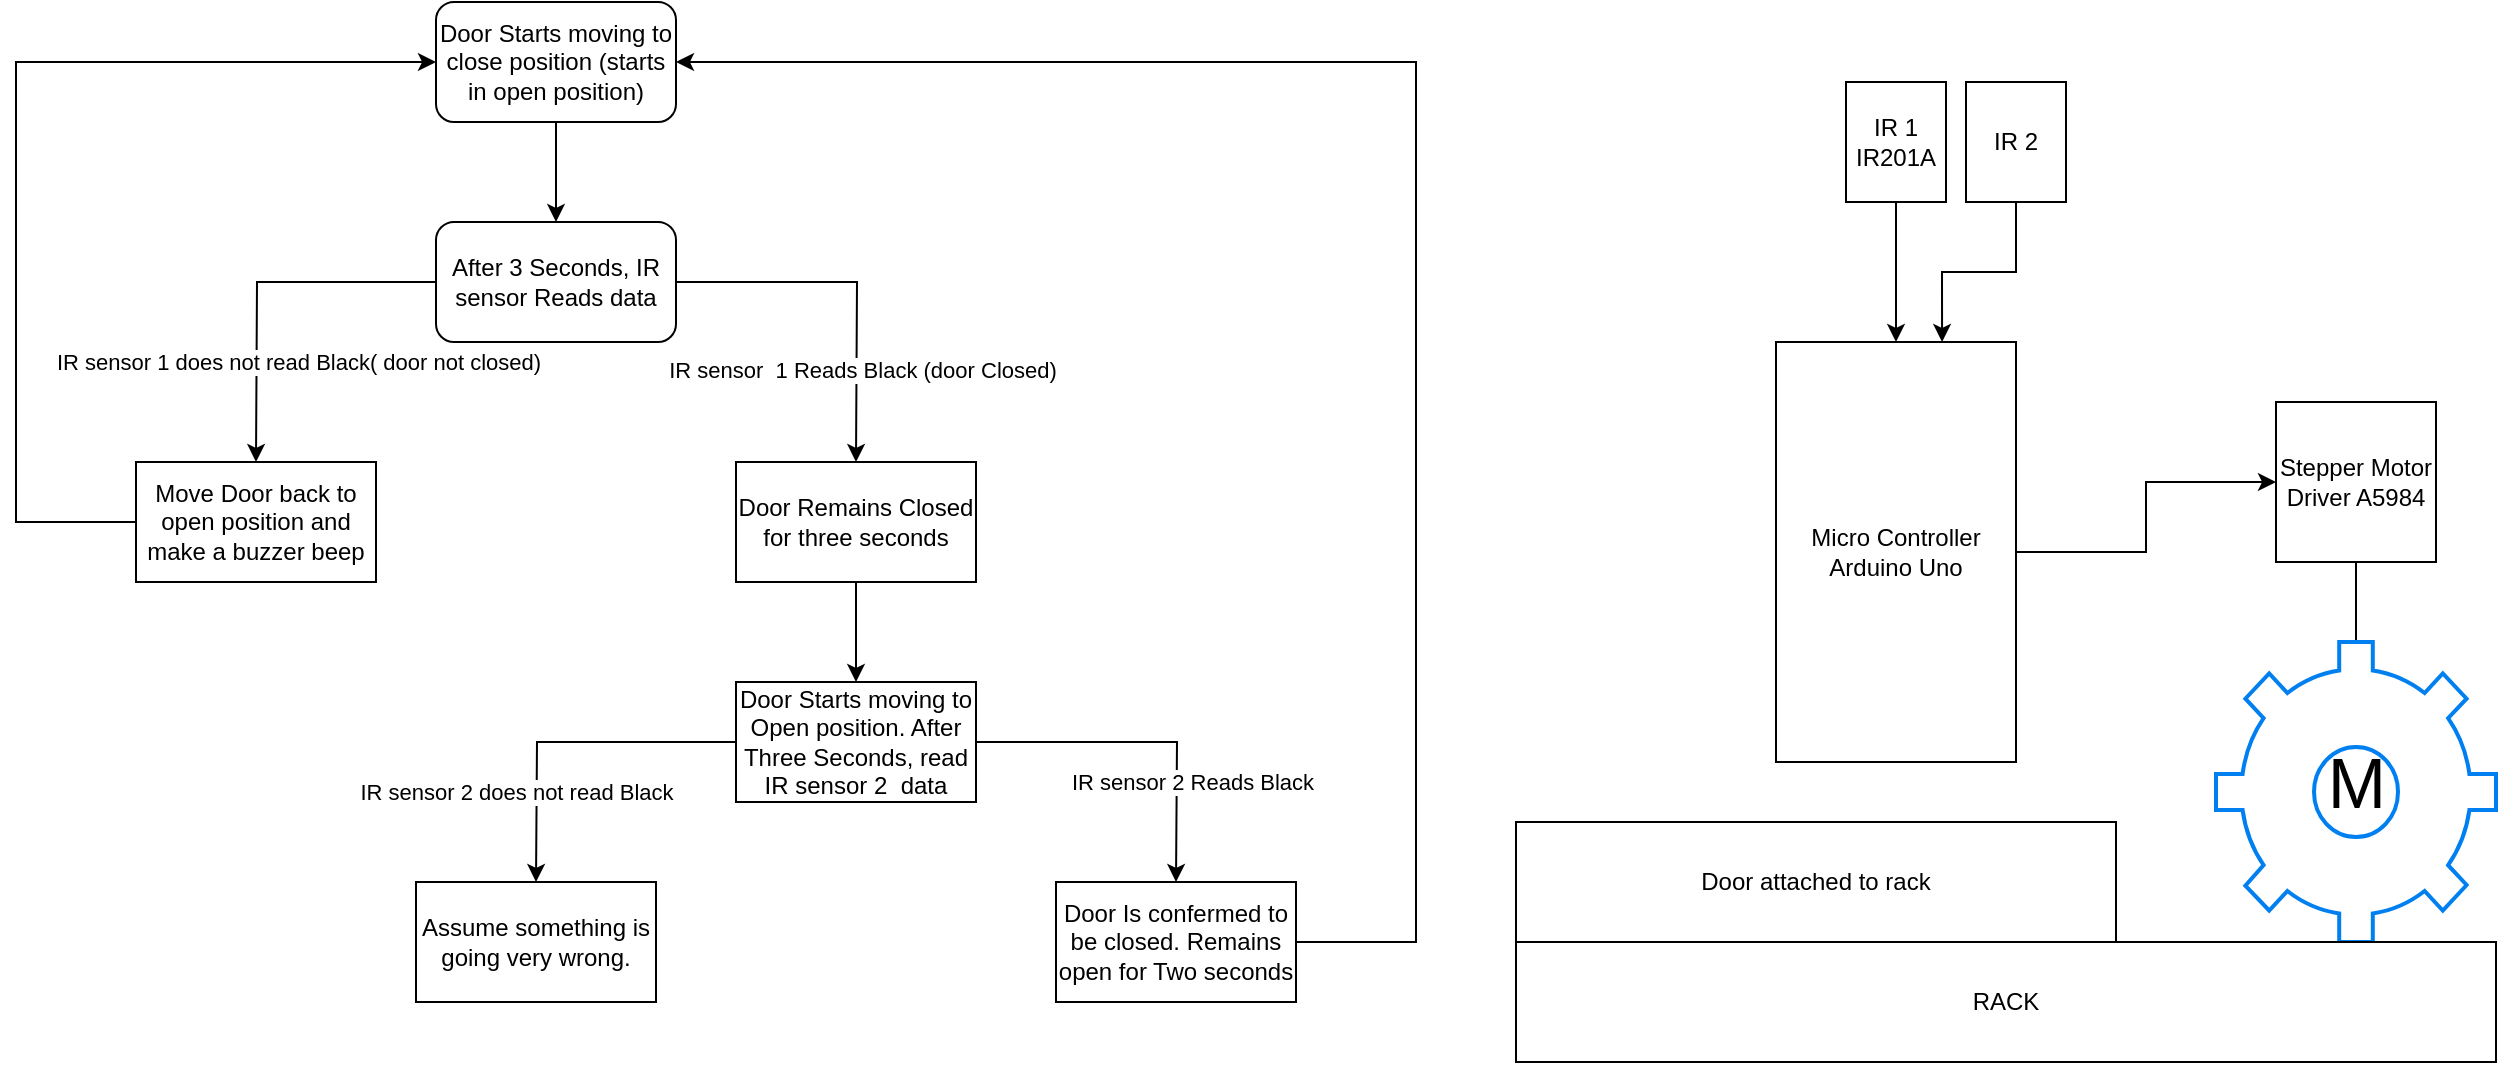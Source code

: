 <mxfile version="27.0.6">
  <diagram name="Page-1" id="uWUATymYhZsbFEZY6bOk">
    <mxGraphModel dx="2252" dy="741" grid="1" gridSize="10" guides="1" tooltips="1" connect="1" arrows="1" fold="1" page="1" pageScale="1" pageWidth="850" pageHeight="1100" math="0" shadow="0">
      <root>
        <mxCell id="0" />
        <mxCell id="1" parent="0" />
        <mxCell id="aJ971qSZYzoSthwYzDPS-8" style="edgeStyle=orthogonalEdgeStyle;rounded=0;orthogonalLoop=1;jettySize=auto;html=1;entryX=0;entryY=0.5;entryDx=0;entryDy=0;" edge="1" parent="1" source="aJ971qSZYzoSthwYzDPS-1" target="aJ971qSZYzoSthwYzDPS-7">
          <mxGeometry relative="1" as="geometry" />
        </mxCell>
        <mxCell id="aJ971qSZYzoSthwYzDPS-1" value="Micro Controller Arduino Uno" style="rounded=0;whiteSpace=wrap;html=1;" vertex="1" parent="1">
          <mxGeometry x="630" y="230" width="120" height="210" as="geometry" />
        </mxCell>
        <mxCell id="aJ971qSZYzoSthwYzDPS-4" style="edgeStyle=orthogonalEdgeStyle;rounded=0;orthogonalLoop=1;jettySize=auto;html=1;" edge="1" parent="1" source="aJ971qSZYzoSthwYzDPS-2" target="aJ971qSZYzoSthwYzDPS-1">
          <mxGeometry relative="1" as="geometry" />
        </mxCell>
        <mxCell id="aJ971qSZYzoSthwYzDPS-2" value="IR 1 IR201A" style="rounded=0;whiteSpace=wrap;html=1;" vertex="1" parent="1">
          <mxGeometry x="665" y="100" width="50" height="60" as="geometry" />
        </mxCell>
        <mxCell id="aJ971qSZYzoSthwYzDPS-3" value="IR 2" style="rounded=0;whiteSpace=wrap;html=1;" vertex="1" parent="1">
          <mxGeometry x="725" y="100" width="50" height="60" as="geometry" />
        </mxCell>
        <mxCell id="aJ971qSZYzoSthwYzDPS-5" style="edgeStyle=orthogonalEdgeStyle;rounded=0;orthogonalLoop=1;jettySize=auto;html=1;entryX=0.692;entryY=0;entryDx=0;entryDy=0;entryPerimeter=0;" edge="1" parent="1" source="aJ971qSZYzoSthwYzDPS-3" target="aJ971qSZYzoSthwYzDPS-1">
          <mxGeometry relative="1" as="geometry" />
        </mxCell>
        <mxCell id="aJ971qSZYzoSthwYzDPS-12" style="edgeStyle=orthogonalEdgeStyle;rounded=0;orthogonalLoop=1;jettySize=auto;html=1;" edge="1" parent="1" source="aJ971qSZYzoSthwYzDPS-7" target="aJ971qSZYzoSthwYzDPS-9">
          <mxGeometry relative="1" as="geometry" />
        </mxCell>
        <mxCell id="aJ971qSZYzoSthwYzDPS-7" value="Stepper Motor Driver A5984" style="whiteSpace=wrap;html=1;aspect=fixed;" vertex="1" parent="1">
          <mxGeometry x="880" y="260" width="80" height="80" as="geometry" />
        </mxCell>
        <mxCell id="aJ971qSZYzoSthwYzDPS-9" value="M" style="verticalLabelPosition=middle;shadow=0;dashed=0;align=center;html=1;verticalAlign=middle;strokeWidth=1;shape=ellipse;aspect=fixed;fontSize=35;" vertex="1" parent="1">
          <mxGeometry x="890" y="420" width="60" height="60" as="geometry" />
        </mxCell>
        <mxCell id="aJ971qSZYzoSthwYzDPS-13" value="" style="html=1;verticalLabelPosition=bottom;align=center;labelBackgroundColor=#ffffff;verticalAlign=top;strokeWidth=2;strokeColor=#0080F0;shadow=0;dashed=0;shape=mxgraph.ios7.icons.settings;" vertex="1" parent="1">
          <mxGeometry x="850" y="380" width="140" height="150" as="geometry" />
        </mxCell>
        <mxCell id="aJ971qSZYzoSthwYzDPS-14" value="RACK" style="rounded=0;whiteSpace=wrap;html=1;" vertex="1" parent="1">
          <mxGeometry x="500" y="530" width="490" height="60" as="geometry" />
        </mxCell>
        <mxCell id="aJ971qSZYzoSthwYzDPS-19" value="Door attached to rack" style="rounded=0;whiteSpace=wrap;html=1;" vertex="1" parent="1">
          <mxGeometry x="500" y="470" width="300" height="60" as="geometry" />
        </mxCell>
        <mxCell id="aJ971qSZYzoSthwYzDPS-23" style="edgeStyle=orthogonalEdgeStyle;rounded=0;orthogonalLoop=1;jettySize=auto;html=1;" edge="1" parent="1" source="aJ971qSZYzoSthwYzDPS-20">
          <mxGeometry relative="1" as="geometry">
            <mxPoint x="20" y="170" as="targetPoint" />
          </mxGeometry>
        </mxCell>
        <mxCell id="aJ971qSZYzoSthwYzDPS-20" value="Door Starts moving to close position (starts in open position)" style="rounded=1;whiteSpace=wrap;html=1;" vertex="1" parent="1">
          <mxGeometry x="-40" y="60" width="120" height="60" as="geometry" />
        </mxCell>
        <mxCell id="aJ971qSZYzoSthwYzDPS-25" style="edgeStyle=orthogonalEdgeStyle;rounded=0;orthogonalLoop=1;jettySize=auto;html=1;" edge="1" parent="1" source="aJ971qSZYzoSthwYzDPS-24">
          <mxGeometry relative="1" as="geometry">
            <mxPoint x="-130" y="290" as="targetPoint" />
          </mxGeometry>
        </mxCell>
        <mxCell id="aJ971qSZYzoSthwYzDPS-37" value="IR sensor 1 does not read Black( door not closed)" style="edgeLabel;html=1;align=center;verticalAlign=middle;resizable=0;points=[];" vertex="1" connectable="0" parent="aJ971qSZYzoSthwYzDPS-25">
          <mxGeometry x="0.031" y="1" relative="1" as="geometry">
            <mxPoint x="19" y="37" as="offset" />
          </mxGeometry>
        </mxCell>
        <mxCell id="aJ971qSZYzoSthwYzDPS-27" style="edgeStyle=orthogonalEdgeStyle;rounded=0;orthogonalLoop=1;jettySize=auto;html=1;" edge="1" parent="1" source="aJ971qSZYzoSthwYzDPS-24">
          <mxGeometry relative="1" as="geometry">
            <mxPoint x="170" y="290" as="targetPoint" />
          </mxGeometry>
        </mxCell>
        <mxCell id="aJ971qSZYzoSthwYzDPS-28" value="IR sensor&amp;nbsp; 1 Reads Black (door Closed)" style="edgeLabel;html=1;align=center;verticalAlign=middle;resizable=0;points=[];" vertex="1" connectable="0" parent="aJ971qSZYzoSthwYzDPS-27">
          <mxGeometry x="0.49" y="2" relative="1" as="geometry">
            <mxPoint as="offset" />
          </mxGeometry>
        </mxCell>
        <mxCell id="aJ971qSZYzoSthwYzDPS-24" value="After 3 Seconds, IR sensor Reads data" style="rounded=1;whiteSpace=wrap;html=1;" vertex="1" parent="1">
          <mxGeometry x="-40" y="170" width="120" height="60" as="geometry" />
        </mxCell>
        <mxCell id="aJ971qSZYzoSthwYzDPS-32" style="edgeStyle=orthogonalEdgeStyle;rounded=0;orthogonalLoop=1;jettySize=auto;html=1;exitX=0;exitY=0.5;exitDx=0;exitDy=0;entryX=0;entryY=0.5;entryDx=0;entryDy=0;" edge="1" parent="1" source="aJ971qSZYzoSthwYzDPS-29" target="aJ971qSZYzoSthwYzDPS-20">
          <mxGeometry relative="1" as="geometry">
            <Array as="points">
              <mxPoint x="-250" y="320" />
              <mxPoint x="-250" y="90" />
            </Array>
          </mxGeometry>
        </mxCell>
        <mxCell id="aJ971qSZYzoSthwYzDPS-29" value="Move Door back to open position and make a buzzer beep" style="rounded=0;whiteSpace=wrap;html=1;" vertex="1" parent="1">
          <mxGeometry x="-190" y="290" width="120" height="60" as="geometry" />
        </mxCell>
        <mxCell id="aJ971qSZYzoSthwYzDPS-39" style="edgeStyle=orthogonalEdgeStyle;rounded=0;orthogonalLoop=1;jettySize=auto;html=1;entryX=0.5;entryY=0;entryDx=0;entryDy=0;" edge="1" parent="1" source="aJ971qSZYzoSthwYzDPS-33" target="aJ971qSZYzoSthwYzDPS-38">
          <mxGeometry relative="1" as="geometry" />
        </mxCell>
        <mxCell id="aJ971qSZYzoSthwYzDPS-33" value="Door Remains Closed for three seconds" style="rounded=0;whiteSpace=wrap;html=1;" vertex="1" parent="1">
          <mxGeometry x="110" y="290" width="120" height="60" as="geometry" />
        </mxCell>
        <mxCell id="aJ971qSZYzoSthwYzDPS-43" style="edgeStyle=orthogonalEdgeStyle;rounded=0;orthogonalLoop=1;jettySize=auto;html=1;entryX=0.5;entryY=0;entryDx=0;entryDy=0;" edge="1" parent="1" source="aJ971qSZYzoSthwYzDPS-38">
          <mxGeometry relative="1" as="geometry">
            <mxPoint x="10" y="500" as="targetPoint" />
          </mxGeometry>
        </mxCell>
        <mxCell id="aJ971qSZYzoSthwYzDPS-45" style="edgeStyle=orthogonalEdgeStyle;rounded=0;orthogonalLoop=1;jettySize=auto;html=1;" edge="1" parent="1" source="aJ971qSZYzoSthwYzDPS-38">
          <mxGeometry relative="1" as="geometry">
            <mxPoint x="330" y="500" as="targetPoint" />
          </mxGeometry>
        </mxCell>
        <mxCell id="aJ971qSZYzoSthwYzDPS-47" value="IR sensor 2 does not read Black" style="edgeLabel;html=1;align=center;verticalAlign=middle;resizable=0;points=[];" vertex="1" connectable="0" parent="aJ971qSZYzoSthwYzDPS-45">
          <mxGeometry x="0.589" y="2" relative="1" as="geometry">
            <mxPoint x="-332" y="-10" as="offset" />
          </mxGeometry>
        </mxCell>
        <mxCell id="aJ971qSZYzoSthwYzDPS-38" value="Door Starts moving to Open position. After Three Seconds, read IR sensor 2&amp;nbsp; data" style="rounded=0;whiteSpace=wrap;html=1;" vertex="1" parent="1">
          <mxGeometry x="110" y="400" width="120" height="60" as="geometry" />
        </mxCell>
        <mxCell id="aJ971qSZYzoSthwYzDPS-46" value="Assume something is going very wrong." style="rounded=0;whiteSpace=wrap;html=1;" vertex="1" parent="1">
          <mxGeometry x="-50" y="500" width="120" height="60" as="geometry" />
        </mxCell>
        <mxCell id="aJ971qSZYzoSthwYzDPS-48" value="IR sensor 2 Reads Black" style="edgeLabel;html=1;align=center;verticalAlign=middle;resizable=0;points=[];" vertex="1" connectable="0" parent="1">
          <mxGeometry x="490" y="500" as="geometry">
            <mxPoint x="-152" y="-50" as="offset" />
          </mxGeometry>
        </mxCell>
        <mxCell id="aJ971qSZYzoSthwYzDPS-52" style="edgeStyle=orthogonalEdgeStyle;rounded=0;orthogonalLoop=1;jettySize=auto;html=1;entryX=1;entryY=0.5;entryDx=0;entryDy=0;" edge="1" parent="1" source="aJ971qSZYzoSthwYzDPS-49" target="aJ971qSZYzoSthwYzDPS-20">
          <mxGeometry relative="1" as="geometry">
            <Array as="points">
              <mxPoint x="450" y="530" />
              <mxPoint x="450" y="90" />
            </Array>
          </mxGeometry>
        </mxCell>
        <mxCell id="aJ971qSZYzoSthwYzDPS-49" value="Door Is confermed to be closed. Remains open for Two seconds" style="rounded=0;whiteSpace=wrap;html=1;" vertex="1" parent="1">
          <mxGeometry x="270" y="500" width="120" height="60" as="geometry" />
        </mxCell>
      </root>
    </mxGraphModel>
  </diagram>
</mxfile>
